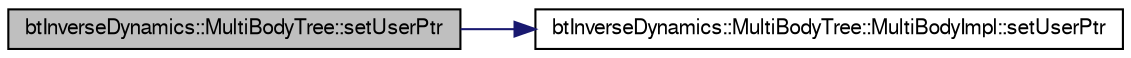 digraph G
{
  bgcolor="transparent";
  edge [fontname="FreeSans",fontsize=10,labelfontname="FreeSans",labelfontsize=10];
  node [fontname="FreeSans",fontsize=10,shape=record];
  rankdir=LR;
  Node1 [label="btInverseDynamics::MultiBodyTree::setUserPtr",height=0.2,width=0.4,color="black", fillcolor="grey75", style="filled" fontcolor="black"];
  Node1 -> Node2 [color="midnightblue",fontsize=10,style="solid"];
  Node2 [label="btInverseDynamics::MultiBodyTree::MultiBodyImpl::setUserPtr",height=0.2,width=0.4,color="black",URL="$classbt_inverse_dynamics_1_1_multi_body_tree_1_1_multi_body_impl.html#e3d149282a6c90ea6b0bcfe9c25066be"];
}
